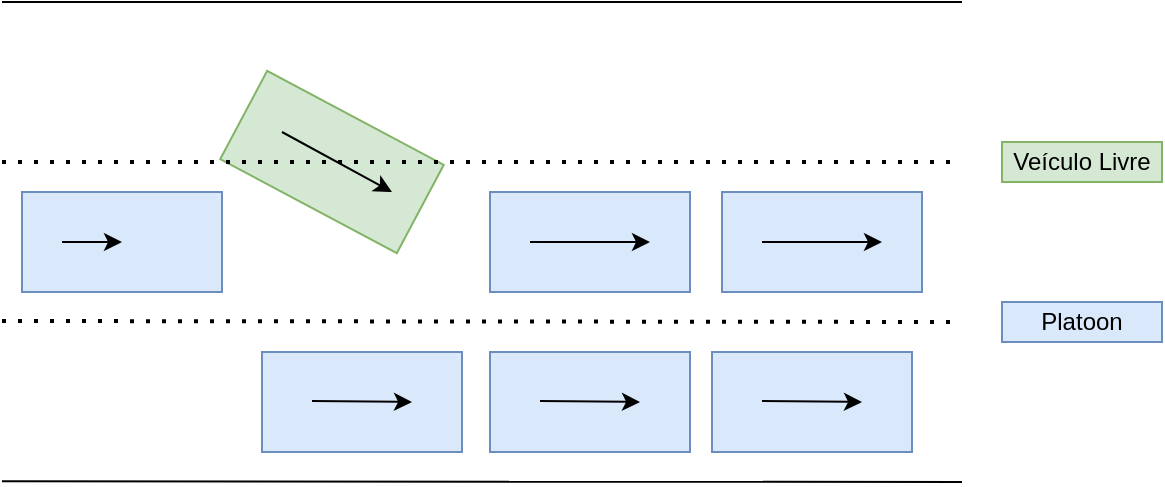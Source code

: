 <mxfile version="14.8.0" type="github">
  <diagram id="ISYvh4CUFm-395WLnggt" name="Page-1">
    <mxGraphModel dx="1422" dy="730" grid="1" gridSize="10" guides="1" tooltips="1" connect="1" arrows="1" fold="1" page="1" pageScale="1" pageWidth="827" pageHeight="1169" math="0" shadow="0">
      <root>
        <mxCell id="0" />
        <mxCell id="1" parent="0" />
        <mxCell id="sqNoF_5NScqEgGkXhuoa-2" value="" style="rounded=0;whiteSpace=wrap;html=1;fillColor=#dae8fc;strokeColor=#6c8ebf;rotation=90;" parent="1" vertex="1">
          <mxGeometry x="155" y="160" width="50" height="100" as="geometry" />
        </mxCell>
        <mxCell id="sqNoF_5NScqEgGkXhuoa-3" value="" style="endArrow=classic;html=1;" parent="1" edge="1">
          <mxGeometry width="50" height="50" relative="1" as="geometry">
            <mxPoint x="150" y="210" as="sourcePoint" />
            <mxPoint x="180" y="210" as="targetPoint" />
            <Array as="points">
              <mxPoint x="165" y="210" />
            </Array>
          </mxGeometry>
        </mxCell>
        <mxCell id="sqNoF_5NScqEgGkXhuoa-4" value="" style="rounded=0;whiteSpace=wrap;html=1;fillColor=#d5e8d4;strokeColor=#82b366;rotation=-62;" parent="1" vertex="1">
          <mxGeometry x="260" y="120" width="50" height="100" as="geometry" />
        </mxCell>
        <mxCell id="sqNoF_5NScqEgGkXhuoa-6" value="Platoon" style="text;html=1;strokeColor=#6c8ebf;fillColor=#dae8fc;align=center;verticalAlign=middle;whiteSpace=wrap;rounded=0;" parent="1" vertex="1">
          <mxGeometry x="620" y="240" width="80" height="20" as="geometry" />
        </mxCell>
        <mxCell id="sqNoF_5NScqEgGkXhuoa-7" value="Veículo Livre" style="text;html=1;strokeColor=#82b366;fillColor=#d5e8d4;align=center;verticalAlign=middle;whiteSpace=wrap;rounded=0;" parent="1" vertex="1">
          <mxGeometry x="620" y="160" width="80" height="20" as="geometry" />
        </mxCell>
        <mxCell id="sqNoF_5NScqEgGkXhuoa-8" value="" style="endArrow=none;dashed=1;html=1;dashPattern=1 3;strokeWidth=2;" parent="1" edge="1">
          <mxGeometry width="50" height="50" relative="1" as="geometry">
            <mxPoint x="120" y="170.0" as="sourcePoint" />
            <mxPoint x="600" y="170.0" as="targetPoint" />
          </mxGeometry>
        </mxCell>
        <mxCell id="sqNoF_5NScqEgGkXhuoa-9" value="" style="endArrow=none;dashed=1;html=1;dashPattern=1 3;strokeWidth=2;" parent="1" edge="1">
          <mxGeometry width="50" height="50" relative="1" as="geometry">
            <mxPoint x="120" y="249.5" as="sourcePoint" />
            <mxPoint x="600" y="250" as="targetPoint" />
          </mxGeometry>
        </mxCell>
        <mxCell id="sqNoF_5NScqEgGkXhuoa-10" value="" style="endArrow=none;html=1;" parent="1" edge="1">
          <mxGeometry width="50" height="50" relative="1" as="geometry">
            <mxPoint x="120" y="90.0" as="sourcePoint" />
            <mxPoint x="600" y="90.0" as="targetPoint" />
          </mxGeometry>
        </mxCell>
        <mxCell id="sqNoF_5NScqEgGkXhuoa-11" value="" style="endArrow=none;html=1;" parent="1" edge="1">
          <mxGeometry width="50" height="50" relative="1" as="geometry">
            <mxPoint x="120" y="329.66" as="sourcePoint" />
            <mxPoint x="600" y="330" as="targetPoint" />
          </mxGeometry>
        </mxCell>
        <mxCell id="sqNoF_5NScqEgGkXhuoa-13" value="" style="rounded=0;whiteSpace=wrap;html=1;fillColor=#dae8fc;strokeColor=#6c8ebf;rotation=90;" parent="1" vertex="1">
          <mxGeometry x="389" y="160" width="50" height="100" as="geometry" />
        </mxCell>
        <mxCell id="sqNoF_5NScqEgGkXhuoa-14" value="" style="endArrow=classic;html=1;" parent="1" edge="1">
          <mxGeometry width="50" height="50" relative="1" as="geometry">
            <mxPoint x="384" y="210" as="sourcePoint" />
            <mxPoint x="444" y="210" as="targetPoint" />
            <Array as="points">
              <mxPoint x="399" y="210" />
            </Array>
          </mxGeometry>
        </mxCell>
        <mxCell id="sqNoF_5NScqEgGkXhuoa-15" value="" style="rounded=0;whiteSpace=wrap;html=1;fillColor=#dae8fc;strokeColor=#6c8ebf;rotation=90;" parent="1" vertex="1">
          <mxGeometry x="505" y="160" width="50" height="100" as="geometry" />
        </mxCell>
        <mxCell id="sqNoF_5NScqEgGkXhuoa-16" value="" style="endArrow=classic;html=1;" parent="1" edge="1">
          <mxGeometry width="50" height="50" relative="1" as="geometry">
            <mxPoint x="500" y="210" as="sourcePoint" />
            <mxPoint x="560" y="210" as="targetPoint" />
            <Array as="points">
              <mxPoint x="515" y="210" />
            </Array>
          </mxGeometry>
        </mxCell>
        <mxCell id="sqNoF_5NScqEgGkXhuoa-17" value="" style="rounded=0;whiteSpace=wrap;html=1;fillColor=#dae8fc;strokeColor=#6c8ebf;rotation=90;" parent="1" vertex="1">
          <mxGeometry x="275" y="240" width="50" height="100" as="geometry" />
        </mxCell>
        <mxCell id="sqNoF_5NScqEgGkXhuoa-18" value="" style="endArrow=classic;html=1;" parent="1" edge="1">
          <mxGeometry width="50" height="50" relative="1" as="geometry">
            <mxPoint x="275" y="289.5" as="sourcePoint" />
            <mxPoint x="325" y="290" as="targetPoint" />
          </mxGeometry>
        </mxCell>
        <mxCell id="sqNoF_5NScqEgGkXhuoa-19" value="" style="rounded=0;whiteSpace=wrap;html=1;fillColor=#dae8fc;strokeColor=#6c8ebf;rotation=90;" parent="1" vertex="1">
          <mxGeometry x="389" y="240" width="50" height="100" as="geometry" />
        </mxCell>
        <mxCell id="sqNoF_5NScqEgGkXhuoa-20" value="" style="endArrow=classic;html=1;" parent="1" edge="1">
          <mxGeometry width="50" height="50" relative="1" as="geometry">
            <mxPoint x="389" y="289.5" as="sourcePoint" />
            <mxPoint x="439" y="290" as="targetPoint" />
          </mxGeometry>
        </mxCell>
        <mxCell id="sqNoF_5NScqEgGkXhuoa-21" value="" style="rounded=0;whiteSpace=wrap;html=1;fillColor=#dae8fc;strokeColor=#6c8ebf;rotation=90;" parent="1" vertex="1">
          <mxGeometry x="500" y="240" width="50" height="100" as="geometry" />
        </mxCell>
        <mxCell id="sqNoF_5NScqEgGkXhuoa-22" value="" style="endArrow=classic;html=1;" parent="1" edge="1">
          <mxGeometry width="50" height="50" relative="1" as="geometry">
            <mxPoint x="500" y="289.5" as="sourcePoint" />
            <mxPoint x="550" y="290" as="targetPoint" />
          </mxGeometry>
        </mxCell>
        <mxCell id="sqNoF_5NScqEgGkXhuoa-23" value="" style="endArrow=classic;html=1;" parent="1" edge="1">
          <mxGeometry width="50" height="50" relative="1" as="geometry">
            <mxPoint x="260" y="155" as="sourcePoint" />
            <mxPoint x="315" y="185" as="targetPoint" />
          </mxGeometry>
        </mxCell>
      </root>
    </mxGraphModel>
  </diagram>
</mxfile>
